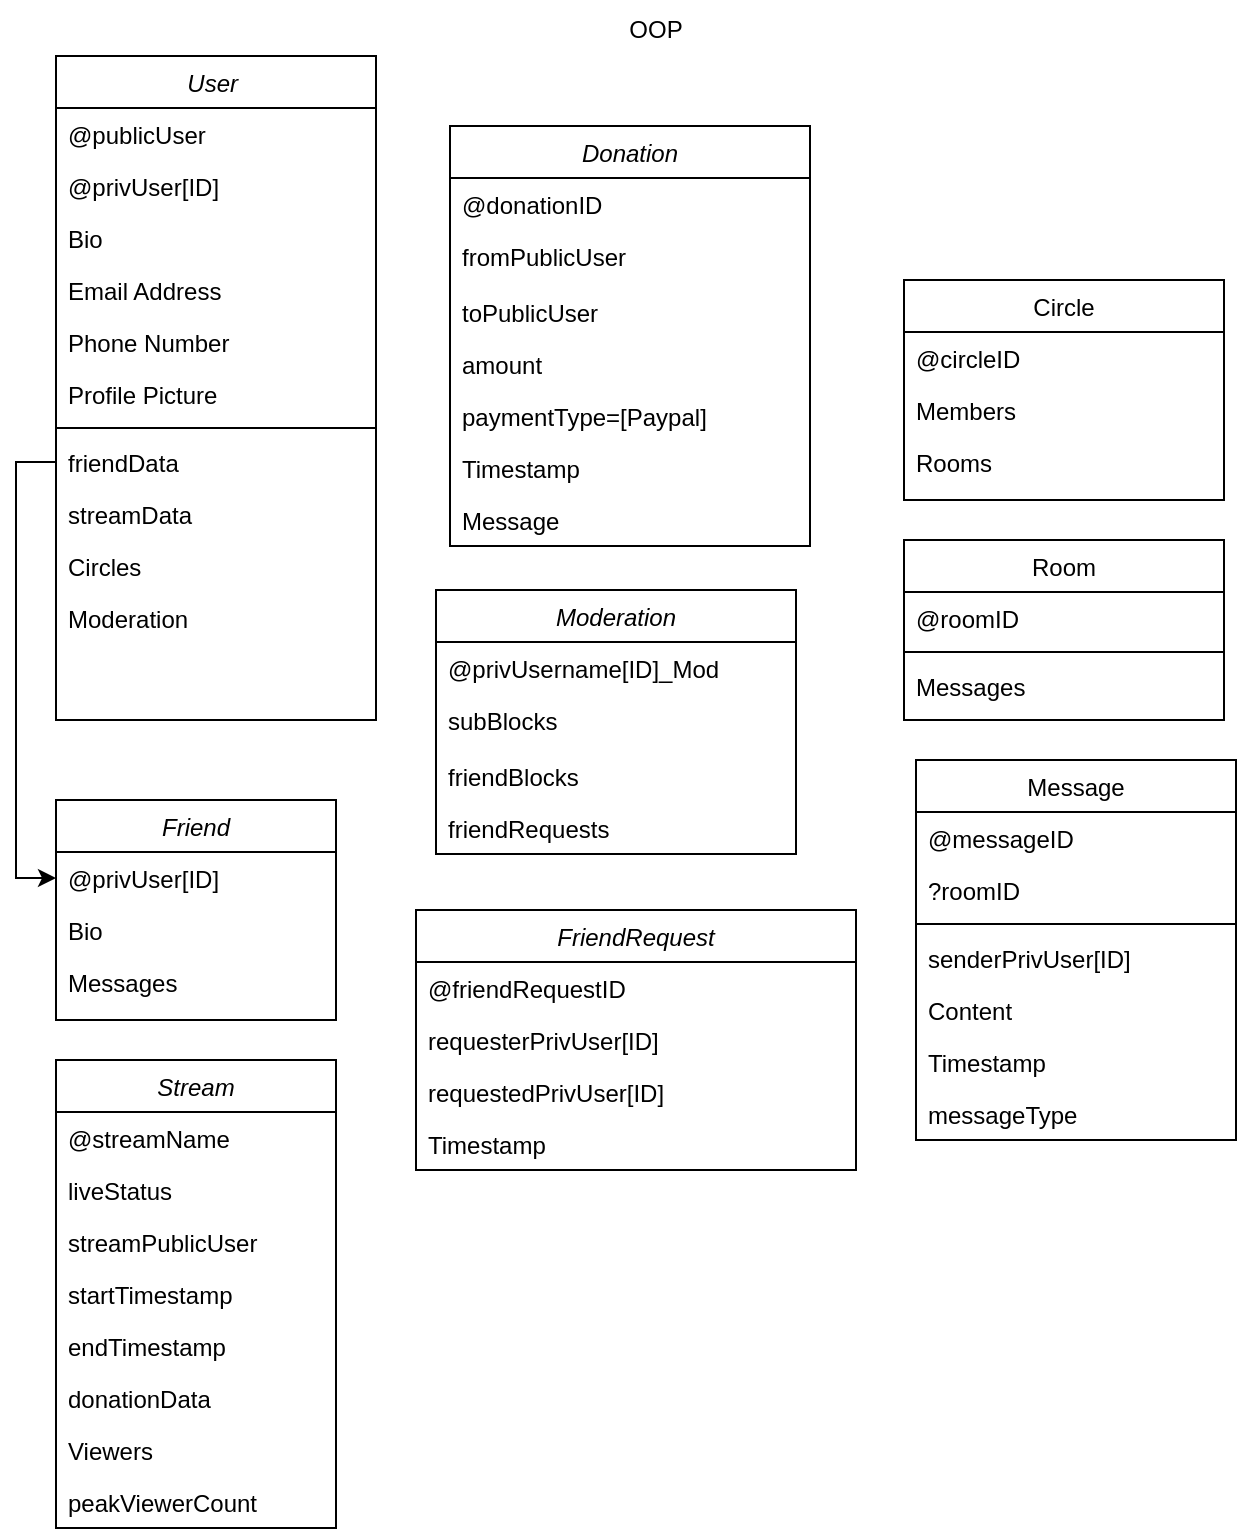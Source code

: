<mxfile version="20.8.18" type="github">
  <diagram id="C5RBs43oDa-KdzZeNtuy" name="Page-1">
    <mxGraphModel dx="700" dy="695" grid="1" gridSize="10" guides="1" tooltips="1" connect="1" arrows="1" fold="1" page="1" pageScale="1" pageWidth="827" pageHeight="1169" math="0" shadow="0">
      <root>
        <mxCell id="WIyWlLk6GJQsqaUBKTNV-0" />
        <mxCell id="WIyWlLk6GJQsqaUBKTNV-1" parent="WIyWlLk6GJQsqaUBKTNV-0" />
        <mxCell id="zkfFHV4jXpPFQw0GAbJ--0" value="User " style="swimlane;fontStyle=2;align=center;verticalAlign=top;childLayout=stackLayout;horizontal=1;startSize=26;horizontalStack=0;resizeParent=1;resizeLast=0;collapsible=1;marginBottom=0;rounded=0;shadow=0;strokeWidth=1;" parent="WIyWlLk6GJQsqaUBKTNV-1" vertex="1">
          <mxGeometry x="30" y="28" width="160" height="332" as="geometry">
            <mxRectangle x="230" y="140" width="160" height="26" as="alternateBounds" />
          </mxGeometry>
        </mxCell>
        <mxCell id="zkfFHV4jXpPFQw0GAbJ--1" value="@publicUser" style="text;align=left;verticalAlign=top;spacingLeft=4;spacingRight=4;overflow=hidden;rotatable=0;points=[[0,0.5],[1,0.5]];portConstraint=eastwest;" parent="zkfFHV4jXpPFQw0GAbJ--0" vertex="1">
          <mxGeometry y="26" width="160" height="26" as="geometry" />
        </mxCell>
        <mxCell id="0Kfw8H1urKYZ1Xm_JTFL-0" value="@privUser[ID]" style="text;align=left;verticalAlign=top;spacingLeft=4;spacingRight=4;overflow=hidden;rotatable=0;points=[[0,0.5],[1,0.5]];portConstraint=eastwest;rounded=0;shadow=0;html=0;" vertex="1" parent="zkfFHV4jXpPFQw0GAbJ--0">
          <mxGeometry y="52" width="160" height="26" as="geometry" />
        </mxCell>
        <mxCell id="0Kfw8H1urKYZ1Xm_JTFL-63" value="Bio" style="text;align=left;verticalAlign=top;spacingLeft=4;spacingRight=4;overflow=hidden;rotatable=0;points=[[0,0.5],[1,0.5]];portConstraint=eastwest;rounded=0;shadow=0;html=0;" vertex="1" parent="zkfFHV4jXpPFQw0GAbJ--0">
          <mxGeometry y="78" width="160" height="26" as="geometry" />
        </mxCell>
        <mxCell id="zkfFHV4jXpPFQw0GAbJ--3" value="Email Address" style="text;align=left;verticalAlign=top;spacingLeft=4;spacingRight=4;overflow=hidden;rotatable=0;points=[[0,0.5],[1,0.5]];portConstraint=eastwest;rounded=0;shadow=0;html=0;" parent="zkfFHV4jXpPFQw0GAbJ--0" vertex="1">
          <mxGeometry y="104" width="160" height="26" as="geometry" />
        </mxCell>
        <mxCell id="0Kfw8H1urKYZ1Xm_JTFL-1" value="Phone Number" style="text;align=left;verticalAlign=top;spacingLeft=4;spacingRight=4;overflow=hidden;rotatable=0;points=[[0,0.5],[1,0.5]];portConstraint=eastwest;rounded=0;shadow=0;html=0;" vertex="1" parent="zkfFHV4jXpPFQw0GAbJ--0">
          <mxGeometry y="130" width="160" height="26" as="geometry" />
        </mxCell>
        <mxCell id="0Kfw8H1urKYZ1Xm_JTFL-5" value="Profile Picture" style="text;align=left;verticalAlign=top;spacingLeft=4;spacingRight=4;overflow=hidden;rotatable=0;points=[[0,0.5],[1,0.5]];portConstraint=eastwest;rounded=0;shadow=0;html=0;" vertex="1" parent="zkfFHV4jXpPFQw0GAbJ--0">
          <mxGeometry y="156" width="160" height="26" as="geometry" />
        </mxCell>
        <mxCell id="zkfFHV4jXpPFQw0GAbJ--4" value="" style="line;html=1;strokeWidth=1;align=left;verticalAlign=middle;spacingTop=-1;spacingLeft=3;spacingRight=3;rotatable=0;labelPosition=right;points=[];portConstraint=eastwest;" parent="zkfFHV4jXpPFQw0GAbJ--0" vertex="1">
          <mxGeometry y="182" width="160" height="8" as="geometry" />
        </mxCell>
        <mxCell id="0Kfw8H1urKYZ1Xm_JTFL-3" value="friendData" style="text;align=left;verticalAlign=top;spacingLeft=4;spacingRight=4;overflow=hidden;rotatable=0;points=[[0,0.5],[1,0.5]];portConstraint=eastwest;rounded=0;shadow=0;html=0;" vertex="1" parent="zkfFHV4jXpPFQw0GAbJ--0">
          <mxGeometry y="190" width="160" height="26" as="geometry" />
        </mxCell>
        <mxCell id="0Kfw8H1urKYZ1Xm_JTFL-77" value="streamData" style="text;align=left;verticalAlign=top;spacingLeft=4;spacingRight=4;overflow=hidden;rotatable=0;points=[[0,0.5],[1,0.5]];portConstraint=eastwest;rounded=0;shadow=0;html=0;" vertex="1" parent="zkfFHV4jXpPFQw0GAbJ--0">
          <mxGeometry y="216" width="160" height="26" as="geometry" />
        </mxCell>
        <mxCell id="0Kfw8H1urKYZ1Xm_JTFL-4" value="Circles" style="text;align=left;verticalAlign=top;spacingLeft=4;spacingRight=4;overflow=hidden;rotatable=0;points=[[0,0.5],[1,0.5]];portConstraint=eastwest;rounded=0;shadow=0;html=0;" vertex="1" parent="zkfFHV4jXpPFQw0GAbJ--0">
          <mxGeometry y="242" width="160" height="26" as="geometry" />
        </mxCell>
        <mxCell id="0Kfw8H1urKYZ1Xm_JTFL-22" value="Moderation" style="text;align=left;verticalAlign=top;spacingLeft=4;spacingRight=4;overflow=hidden;rotatable=0;points=[[0,0.5],[1,0.5]];portConstraint=eastwest;rounded=0;shadow=0;html=0;" vertex="1" parent="zkfFHV4jXpPFQw0GAbJ--0">
          <mxGeometry y="268" width="160" height="26" as="geometry" />
        </mxCell>
        <mxCell id="zkfFHV4jXpPFQw0GAbJ--17" value="Circle" style="swimlane;fontStyle=0;align=center;verticalAlign=top;childLayout=stackLayout;horizontal=1;startSize=26;horizontalStack=0;resizeParent=1;resizeLast=0;collapsible=1;marginBottom=0;rounded=0;shadow=0;strokeWidth=1;" parent="WIyWlLk6GJQsqaUBKTNV-1" vertex="1">
          <mxGeometry x="454" y="140" width="160" height="110" as="geometry">
            <mxRectangle x="550" y="140" width="160" height="26" as="alternateBounds" />
          </mxGeometry>
        </mxCell>
        <mxCell id="0Kfw8H1urKYZ1Xm_JTFL-43" value="@circleID" style="text;align=left;verticalAlign=top;spacingLeft=4;spacingRight=4;overflow=hidden;rotatable=0;points=[[0,0.5],[1,0.5]];portConstraint=eastwest;" vertex="1" parent="zkfFHV4jXpPFQw0GAbJ--17">
          <mxGeometry y="26" width="160" height="26" as="geometry" />
        </mxCell>
        <mxCell id="zkfFHV4jXpPFQw0GAbJ--18" value="Members" style="text;align=left;verticalAlign=top;spacingLeft=4;spacingRight=4;overflow=hidden;rotatable=0;points=[[0,0.5],[1,0.5]];portConstraint=eastwest;" parent="zkfFHV4jXpPFQw0GAbJ--17" vertex="1">
          <mxGeometry y="52" width="160" height="26" as="geometry" />
        </mxCell>
        <mxCell id="zkfFHV4jXpPFQw0GAbJ--19" value="Rooms" style="text;align=left;verticalAlign=top;spacingLeft=4;spacingRight=4;overflow=hidden;rotatable=0;points=[[0,0.5],[1,0.5]];portConstraint=eastwest;rounded=0;shadow=0;html=0;" parent="zkfFHV4jXpPFQw0GAbJ--17" vertex="1">
          <mxGeometry y="78" width="160" height="26" as="geometry" />
        </mxCell>
        <mxCell id="0Kfw8H1urKYZ1Xm_JTFL-6" value="OOP" style="text;html=1;strokeColor=none;fillColor=none;align=center;verticalAlign=middle;whiteSpace=wrap;rounded=0;" vertex="1" parent="WIyWlLk6GJQsqaUBKTNV-1">
          <mxGeometry x="300" width="60" height="30" as="geometry" />
        </mxCell>
        <mxCell id="0Kfw8H1urKYZ1Xm_JTFL-8" value="Room" style="swimlane;fontStyle=0;align=center;verticalAlign=top;childLayout=stackLayout;horizontal=1;startSize=26;horizontalStack=0;resizeParent=1;resizeLast=0;collapsible=1;marginBottom=0;rounded=0;shadow=0;strokeWidth=1;" vertex="1" parent="WIyWlLk6GJQsqaUBKTNV-1">
          <mxGeometry x="454" y="270" width="160" height="90" as="geometry">
            <mxRectangle x="550" y="140" width="160" height="26" as="alternateBounds" />
          </mxGeometry>
        </mxCell>
        <mxCell id="0Kfw8H1urKYZ1Xm_JTFL-9" value="@roomID" style="text;align=left;verticalAlign=top;spacingLeft=4;spacingRight=4;overflow=hidden;rotatable=0;points=[[0,0.5],[1,0.5]];portConstraint=eastwest;" vertex="1" parent="0Kfw8H1urKYZ1Xm_JTFL-8">
          <mxGeometry y="26" width="160" height="26" as="geometry" />
        </mxCell>
        <mxCell id="0Kfw8H1urKYZ1Xm_JTFL-11" value="" style="line;html=1;strokeWidth=1;align=left;verticalAlign=middle;spacingTop=-1;spacingLeft=3;spacingRight=3;rotatable=0;labelPosition=right;points=[];portConstraint=eastwest;" vertex="1" parent="0Kfw8H1urKYZ1Xm_JTFL-8">
          <mxGeometry y="52" width="160" height="8" as="geometry" />
        </mxCell>
        <mxCell id="0Kfw8H1urKYZ1Xm_JTFL-44" value="Messages" style="text;align=left;verticalAlign=top;spacingLeft=4;spacingRight=4;overflow=hidden;rotatable=0;points=[[0,0.5],[1,0.5]];portConstraint=eastwest;" vertex="1" parent="0Kfw8H1urKYZ1Xm_JTFL-8">
          <mxGeometry y="60" width="160" height="26" as="geometry" />
        </mxCell>
        <mxCell id="0Kfw8H1urKYZ1Xm_JTFL-23" value="Moderation" style="swimlane;fontStyle=2;align=center;verticalAlign=top;childLayout=stackLayout;horizontal=1;startSize=26;horizontalStack=0;resizeParent=1;resizeLast=0;collapsible=1;marginBottom=0;rounded=0;shadow=0;strokeWidth=1;" vertex="1" parent="WIyWlLk6GJQsqaUBKTNV-1">
          <mxGeometry x="220" y="295" width="180" height="132" as="geometry">
            <mxRectangle x="230" y="140" width="160" height="26" as="alternateBounds" />
          </mxGeometry>
        </mxCell>
        <mxCell id="0Kfw8H1urKYZ1Xm_JTFL-24" value="@privUsername[ID]_Mod" style="text;align=left;verticalAlign=top;spacingLeft=4;spacingRight=4;overflow=hidden;rotatable=0;points=[[0,0.5],[1,0.5]];portConstraint=eastwest;" vertex="1" parent="0Kfw8H1urKYZ1Xm_JTFL-23">
          <mxGeometry y="26" width="180" height="26" as="geometry" />
        </mxCell>
        <mxCell id="0Kfw8H1urKYZ1Xm_JTFL-25" value="subBlocks" style="text;align=left;verticalAlign=top;spacingLeft=4;spacingRight=4;overflow=hidden;rotatable=0;points=[[0,0.5],[1,0.5]];portConstraint=eastwest;rounded=0;shadow=0;html=0;" vertex="1" parent="0Kfw8H1urKYZ1Xm_JTFL-23">
          <mxGeometry y="52" width="180" height="28" as="geometry" />
        </mxCell>
        <mxCell id="0Kfw8H1urKYZ1Xm_JTFL-26" value="friendBlocks" style="text;align=left;verticalAlign=top;spacingLeft=4;spacingRight=4;overflow=hidden;rotatable=0;points=[[0,0.5],[1,0.5]];portConstraint=eastwest;rounded=0;shadow=0;html=0;" vertex="1" parent="0Kfw8H1urKYZ1Xm_JTFL-23">
          <mxGeometry y="80" width="180" height="26" as="geometry" />
        </mxCell>
        <mxCell id="0Kfw8H1urKYZ1Xm_JTFL-27" value="friendRequests" style="text;align=left;verticalAlign=top;spacingLeft=4;spacingRight=4;overflow=hidden;rotatable=0;points=[[0,0.5],[1,0.5]];portConstraint=eastwest;rounded=0;shadow=0;html=0;" vertex="1" parent="0Kfw8H1urKYZ1Xm_JTFL-23">
          <mxGeometry y="106" width="180" height="26" as="geometry" />
        </mxCell>
        <mxCell id="0Kfw8H1urKYZ1Xm_JTFL-29" value="FriendRequest" style="swimlane;fontStyle=2;align=center;verticalAlign=top;childLayout=stackLayout;horizontal=1;startSize=26;horizontalStack=0;resizeParent=1;resizeLast=0;collapsible=1;marginBottom=0;rounded=0;shadow=0;strokeWidth=1;" vertex="1" parent="WIyWlLk6GJQsqaUBKTNV-1">
          <mxGeometry x="210" y="455" width="220" height="130" as="geometry">
            <mxRectangle x="230" y="140" width="160" height="26" as="alternateBounds" />
          </mxGeometry>
        </mxCell>
        <mxCell id="0Kfw8H1urKYZ1Xm_JTFL-30" value="@friendRequestID" style="text;align=left;verticalAlign=top;spacingLeft=4;spacingRight=4;overflow=hidden;rotatable=0;points=[[0,0.5],[1,0.5]];portConstraint=eastwest;" vertex="1" parent="0Kfw8H1urKYZ1Xm_JTFL-29">
          <mxGeometry y="26" width="220" height="26" as="geometry" />
        </mxCell>
        <mxCell id="0Kfw8H1urKYZ1Xm_JTFL-31" value="requesterPrivUser[ID]" style="text;align=left;verticalAlign=top;spacingLeft=4;spacingRight=4;overflow=hidden;rotatable=0;points=[[0,0.5],[1,0.5]];portConstraint=eastwest;rounded=0;shadow=0;html=0;" vertex="1" parent="0Kfw8H1urKYZ1Xm_JTFL-29">
          <mxGeometry y="52" width="220" height="26" as="geometry" />
        </mxCell>
        <mxCell id="0Kfw8H1urKYZ1Xm_JTFL-32" value="requestedPrivUser[ID]" style="text;align=left;verticalAlign=top;spacingLeft=4;spacingRight=4;overflow=hidden;rotatable=0;points=[[0,0.5],[1,0.5]];portConstraint=eastwest;rounded=0;shadow=0;html=0;" vertex="1" parent="0Kfw8H1urKYZ1Xm_JTFL-29">
          <mxGeometry y="78" width="220" height="26" as="geometry" />
        </mxCell>
        <mxCell id="0Kfw8H1urKYZ1Xm_JTFL-33" value="Timestamp" style="text;align=left;verticalAlign=top;spacingLeft=4;spacingRight=4;overflow=hidden;rotatable=0;points=[[0,0.5],[1,0.5]];portConstraint=eastwest;rounded=0;shadow=0;html=0;" vertex="1" parent="0Kfw8H1urKYZ1Xm_JTFL-29">
          <mxGeometry y="104" width="220" height="26" as="geometry" />
        </mxCell>
        <mxCell id="0Kfw8H1urKYZ1Xm_JTFL-50" value="Message" style="swimlane;fontStyle=0;align=center;verticalAlign=top;childLayout=stackLayout;horizontal=1;startSize=26;horizontalStack=0;resizeParent=1;resizeLast=0;collapsible=1;marginBottom=0;rounded=0;shadow=0;strokeWidth=1;" vertex="1" parent="WIyWlLk6GJQsqaUBKTNV-1">
          <mxGeometry x="460" y="380" width="160" height="190" as="geometry">
            <mxRectangle x="550" y="140" width="160" height="26" as="alternateBounds" />
          </mxGeometry>
        </mxCell>
        <mxCell id="0Kfw8H1urKYZ1Xm_JTFL-51" value="@messageID" style="text;align=left;verticalAlign=top;spacingLeft=4;spacingRight=4;overflow=hidden;rotatable=0;points=[[0,0.5],[1,0.5]];portConstraint=eastwest;" vertex="1" parent="0Kfw8H1urKYZ1Xm_JTFL-50">
          <mxGeometry y="26" width="160" height="26" as="geometry" />
        </mxCell>
        <mxCell id="0Kfw8H1urKYZ1Xm_JTFL-57" value="?roomID" style="text;align=left;verticalAlign=top;spacingLeft=4;spacingRight=4;overflow=hidden;rotatable=0;points=[[0,0.5],[1,0.5]];portConstraint=eastwest;" vertex="1" parent="0Kfw8H1urKYZ1Xm_JTFL-50">
          <mxGeometry y="52" width="160" height="26" as="geometry" />
        </mxCell>
        <mxCell id="0Kfw8H1urKYZ1Xm_JTFL-52" value="" style="line;html=1;strokeWidth=1;align=left;verticalAlign=middle;spacingTop=-1;spacingLeft=3;spacingRight=3;rotatable=0;labelPosition=right;points=[];portConstraint=eastwest;" vertex="1" parent="0Kfw8H1urKYZ1Xm_JTFL-50">
          <mxGeometry y="78" width="160" height="8" as="geometry" />
        </mxCell>
        <mxCell id="0Kfw8H1urKYZ1Xm_JTFL-53" value="senderPrivUser[ID]" style="text;align=left;verticalAlign=top;spacingLeft=4;spacingRight=4;overflow=hidden;rotatable=0;points=[[0,0.5],[1,0.5]];portConstraint=eastwest;" vertex="1" parent="0Kfw8H1urKYZ1Xm_JTFL-50">
          <mxGeometry y="86" width="160" height="26" as="geometry" />
        </mxCell>
        <mxCell id="0Kfw8H1urKYZ1Xm_JTFL-54" value="Content" style="text;align=left;verticalAlign=top;spacingLeft=4;spacingRight=4;overflow=hidden;rotatable=0;points=[[0,0.5],[1,0.5]];portConstraint=eastwest;" vertex="1" parent="0Kfw8H1urKYZ1Xm_JTFL-50">
          <mxGeometry y="112" width="160" height="26" as="geometry" />
        </mxCell>
        <mxCell id="0Kfw8H1urKYZ1Xm_JTFL-55" value="Timestamp" style="text;align=left;verticalAlign=top;spacingLeft=4;spacingRight=4;overflow=hidden;rotatable=0;points=[[0,0.5],[1,0.5]];portConstraint=eastwest;" vertex="1" parent="0Kfw8H1urKYZ1Xm_JTFL-50">
          <mxGeometry y="138" width="160" height="26" as="geometry" />
        </mxCell>
        <mxCell id="0Kfw8H1urKYZ1Xm_JTFL-56" value="messageType" style="text;align=left;verticalAlign=top;spacingLeft=4;spacingRight=4;overflow=hidden;rotatable=0;points=[[0,0.5],[1,0.5]];portConstraint=eastwest;" vertex="1" parent="0Kfw8H1urKYZ1Xm_JTFL-50">
          <mxGeometry y="164" width="160" height="26" as="geometry" />
        </mxCell>
        <mxCell id="0Kfw8H1urKYZ1Xm_JTFL-58" value="Friend" style="swimlane;fontStyle=2;align=center;verticalAlign=top;childLayout=stackLayout;horizontal=1;startSize=26;horizontalStack=0;resizeParent=1;resizeLast=0;collapsible=1;marginBottom=0;rounded=0;shadow=0;strokeWidth=1;" vertex="1" parent="WIyWlLk6GJQsqaUBKTNV-1">
          <mxGeometry x="30" y="400" width="140" height="110" as="geometry">
            <mxRectangle x="230" y="140" width="160" height="26" as="alternateBounds" />
          </mxGeometry>
        </mxCell>
        <mxCell id="0Kfw8H1urKYZ1Xm_JTFL-59" value="@privUser[ID]" style="text;align=left;verticalAlign=top;spacingLeft=4;spacingRight=4;overflow=hidden;rotatable=0;points=[[0,0.5],[1,0.5]];portConstraint=eastwest;" vertex="1" parent="0Kfw8H1urKYZ1Xm_JTFL-58">
          <mxGeometry y="26" width="140" height="26" as="geometry" />
        </mxCell>
        <mxCell id="0Kfw8H1urKYZ1Xm_JTFL-60" value="Bio" style="text;align=left;verticalAlign=top;spacingLeft=4;spacingRight=4;overflow=hidden;rotatable=0;points=[[0,0.5],[1,0.5]];portConstraint=eastwest;rounded=0;shadow=0;html=0;" vertex="1" parent="0Kfw8H1urKYZ1Xm_JTFL-58">
          <mxGeometry y="52" width="140" height="26" as="geometry" />
        </mxCell>
        <mxCell id="0Kfw8H1urKYZ1Xm_JTFL-61" value="Messages" style="text;align=left;verticalAlign=top;spacingLeft=4;spacingRight=4;overflow=hidden;rotatable=0;points=[[0,0.5],[1,0.5]];portConstraint=eastwest;rounded=0;shadow=0;html=0;" vertex="1" parent="0Kfw8H1urKYZ1Xm_JTFL-58">
          <mxGeometry y="78" width="140" height="26" as="geometry" />
        </mxCell>
        <mxCell id="0Kfw8H1urKYZ1Xm_JTFL-67" style="edgeStyle=orthogonalEdgeStyle;rounded=0;orthogonalLoop=1;jettySize=auto;html=1;entryX=0;entryY=0.5;entryDx=0;entryDy=0;" edge="1" parent="WIyWlLk6GJQsqaUBKTNV-1" source="0Kfw8H1urKYZ1Xm_JTFL-3" target="0Kfw8H1urKYZ1Xm_JTFL-59">
          <mxGeometry relative="1" as="geometry" />
        </mxCell>
        <mxCell id="0Kfw8H1urKYZ1Xm_JTFL-69" value="Donation" style="swimlane;fontStyle=2;align=center;verticalAlign=top;childLayout=stackLayout;horizontal=1;startSize=26;horizontalStack=0;resizeParent=1;resizeLast=0;collapsible=1;marginBottom=0;rounded=0;shadow=0;strokeWidth=1;" vertex="1" parent="WIyWlLk6GJQsqaUBKTNV-1">
          <mxGeometry x="227" y="63" width="180" height="210" as="geometry">
            <mxRectangle x="230" y="140" width="160" height="26" as="alternateBounds" />
          </mxGeometry>
        </mxCell>
        <mxCell id="0Kfw8H1urKYZ1Xm_JTFL-70" value="@donationID" style="text;align=left;verticalAlign=top;spacingLeft=4;spacingRight=4;overflow=hidden;rotatable=0;points=[[0,0.5],[1,0.5]];portConstraint=eastwest;" vertex="1" parent="0Kfw8H1urKYZ1Xm_JTFL-69">
          <mxGeometry y="26" width="180" height="26" as="geometry" />
        </mxCell>
        <mxCell id="0Kfw8H1urKYZ1Xm_JTFL-71" value="fromPublicUser" style="text;align=left;verticalAlign=top;spacingLeft=4;spacingRight=4;overflow=hidden;rotatable=0;points=[[0,0.5],[1,0.5]];portConstraint=eastwest;rounded=0;shadow=0;html=0;" vertex="1" parent="0Kfw8H1urKYZ1Xm_JTFL-69">
          <mxGeometry y="52" width="180" height="28" as="geometry" />
        </mxCell>
        <mxCell id="0Kfw8H1urKYZ1Xm_JTFL-72" value="toPublicUser" style="text;align=left;verticalAlign=top;spacingLeft=4;spacingRight=4;overflow=hidden;rotatable=0;points=[[0,0.5],[1,0.5]];portConstraint=eastwest;rounded=0;shadow=0;html=0;" vertex="1" parent="0Kfw8H1urKYZ1Xm_JTFL-69">
          <mxGeometry y="80" width="180" height="26" as="geometry" />
        </mxCell>
        <mxCell id="0Kfw8H1urKYZ1Xm_JTFL-73" value="amount" style="text;align=left;verticalAlign=top;spacingLeft=4;spacingRight=4;overflow=hidden;rotatable=0;points=[[0,0.5],[1,0.5]];portConstraint=eastwest;rounded=0;shadow=0;html=0;" vertex="1" parent="0Kfw8H1urKYZ1Xm_JTFL-69">
          <mxGeometry y="106" width="180" height="26" as="geometry" />
        </mxCell>
        <mxCell id="0Kfw8H1urKYZ1Xm_JTFL-74" value="paymentType=[Paypal]" style="text;align=left;verticalAlign=top;spacingLeft=4;spacingRight=4;overflow=hidden;rotatable=0;points=[[0,0.5],[1,0.5]];portConstraint=eastwest;rounded=0;shadow=0;html=0;" vertex="1" parent="0Kfw8H1urKYZ1Xm_JTFL-69">
          <mxGeometry y="132" width="180" height="26" as="geometry" />
        </mxCell>
        <mxCell id="0Kfw8H1urKYZ1Xm_JTFL-75" value="Timestamp" style="text;align=left;verticalAlign=top;spacingLeft=4;spacingRight=4;overflow=hidden;rotatable=0;points=[[0,0.5],[1,0.5]];portConstraint=eastwest;rounded=0;shadow=0;html=0;" vertex="1" parent="0Kfw8H1urKYZ1Xm_JTFL-69">
          <mxGeometry y="158" width="180" height="26" as="geometry" />
        </mxCell>
        <mxCell id="0Kfw8H1urKYZ1Xm_JTFL-76" value="Message" style="text;align=left;verticalAlign=top;spacingLeft=4;spacingRight=4;overflow=hidden;rotatable=0;points=[[0,0.5],[1,0.5]];portConstraint=eastwest;rounded=0;shadow=0;html=0;" vertex="1" parent="0Kfw8H1urKYZ1Xm_JTFL-69">
          <mxGeometry y="184" width="180" height="26" as="geometry" />
        </mxCell>
        <mxCell id="0Kfw8H1urKYZ1Xm_JTFL-78" value="Stream" style="swimlane;fontStyle=2;align=center;verticalAlign=top;childLayout=stackLayout;horizontal=1;startSize=26;horizontalStack=0;resizeParent=1;resizeLast=0;collapsible=1;marginBottom=0;rounded=0;shadow=0;strokeWidth=1;" vertex="1" parent="WIyWlLk6GJQsqaUBKTNV-1">
          <mxGeometry x="30" y="530" width="140" height="234" as="geometry">
            <mxRectangle x="230" y="140" width="160" height="26" as="alternateBounds" />
          </mxGeometry>
        </mxCell>
        <mxCell id="0Kfw8H1urKYZ1Xm_JTFL-79" value="@streamName" style="text;align=left;verticalAlign=top;spacingLeft=4;spacingRight=4;overflow=hidden;rotatable=0;points=[[0,0.5],[1,0.5]];portConstraint=eastwest;" vertex="1" parent="0Kfw8H1urKYZ1Xm_JTFL-78">
          <mxGeometry y="26" width="140" height="26" as="geometry" />
        </mxCell>
        <mxCell id="0Kfw8H1urKYZ1Xm_JTFL-80" value="liveStatus" style="text;align=left;verticalAlign=top;spacingLeft=4;spacingRight=4;overflow=hidden;rotatable=0;points=[[0,0.5],[1,0.5]];portConstraint=eastwest;rounded=0;shadow=0;html=0;" vertex="1" parent="0Kfw8H1urKYZ1Xm_JTFL-78">
          <mxGeometry y="52" width="140" height="26" as="geometry" />
        </mxCell>
        <mxCell id="0Kfw8H1urKYZ1Xm_JTFL-81" value="streamPublicUser" style="text;align=left;verticalAlign=top;spacingLeft=4;spacingRight=4;overflow=hidden;rotatable=0;points=[[0,0.5],[1,0.5]];portConstraint=eastwest;rounded=0;shadow=0;html=0;" vertex="1" parent="0Kfw8H1urKYZ1Xm_JTFL-78">
          <mxGeometry y="78" width="140" height="26" as="geometry" />
        </mxCell>
        <mxCell id="0Kfw8H1urKYZ1Xm_JTFL-82" value="startTimestamp" style="text;align=left;verticalAlign=top;spacingLeft=4;spacingRight=4;overflow=hidden;rotatable=0;points=[[0,0.5],[1,0.5]];portConstraint=eastwest;rounded=0;shadow=0;html=0;" vertex="1" parent="0Kfw8H1urKYZ1Xm_JTFL-78">
          <mxGeometry y="104" width="140" height="26" as="geometry" />
        </mxCell>
        <mxCell id="0Kfw8H1urKYZ1Xm_JTFL-83" value="endTimestamp" style="text;align=left;verticalAlign=top;spacingLeft=4;spacingRight=4;overflow=hidden;rotatable=0;points=[[0,0.5],[1,0.5]];portConstraint=eastwest;rounded=0;shadow=0;html=0;" vertex="1" parent="0Kfw8H1urKYZ1Xm_JTFL-78">
          <mxGeometry y="130" width="140" height="26" as="geometry" />
        </mxCell>
        <mxCell id="0Kfw8H1urKYZ1Xm_JTFL-85" value="donationData" style="text;align=left;verticalAlign=top;spacingLeft=4;spacingRight=4;overflow=hidden;rotatable=0;points=[[0,0.5],[1,0.5]];portConstraint=eastwest;rounded=0;shadow=0;html=0;" vertex="1" parent="0Kfw8H1urKYZ1Xm_JTFL-78">
          <mxGeometry y="156" width="140" height="26" as="geometry" />
        </mxCell>
        <mxCell id="0Kfw8H1urKYZ1Xm_JTFL-86" value="Viewers" style="text;align=left;verticalAlign=top;spacingLeft=4;spacingRight=4;overflow=hidden;rotatable=0;points=[[0,0.5],[1,0.5]];portConstraint=eastwest;rounded=0;shadow=0;html=0;" vertex="1" parent="0Kfw8H1urKYZ1Xm_JTFL-78">
          <mxGeometry y="182" width="140" height="26" as="geometry" />
        </mxCell>
        <mxCell id="0Kfw8H1urKYZ1Xm_JTFL-88" value="peakViewerCount" style="text;align=left;verticalAlign=top;spacingLeft=4;spacingRight=4;overflow=hidden;rotatable=0;points=[[0,0.5],[1,0.5]];portConstraint=eastwest;rounded=0;shadow=0;html=0;" vertex="1" parent="0Kfw8H1urKYZ1Xm_JTFL-78">
          <mxGeometry y="208" width="140" height="26" as="geometry" />
        </mxCell>
      </root>
    </mxGraphModel>
  </diagram>
</mxfile>
